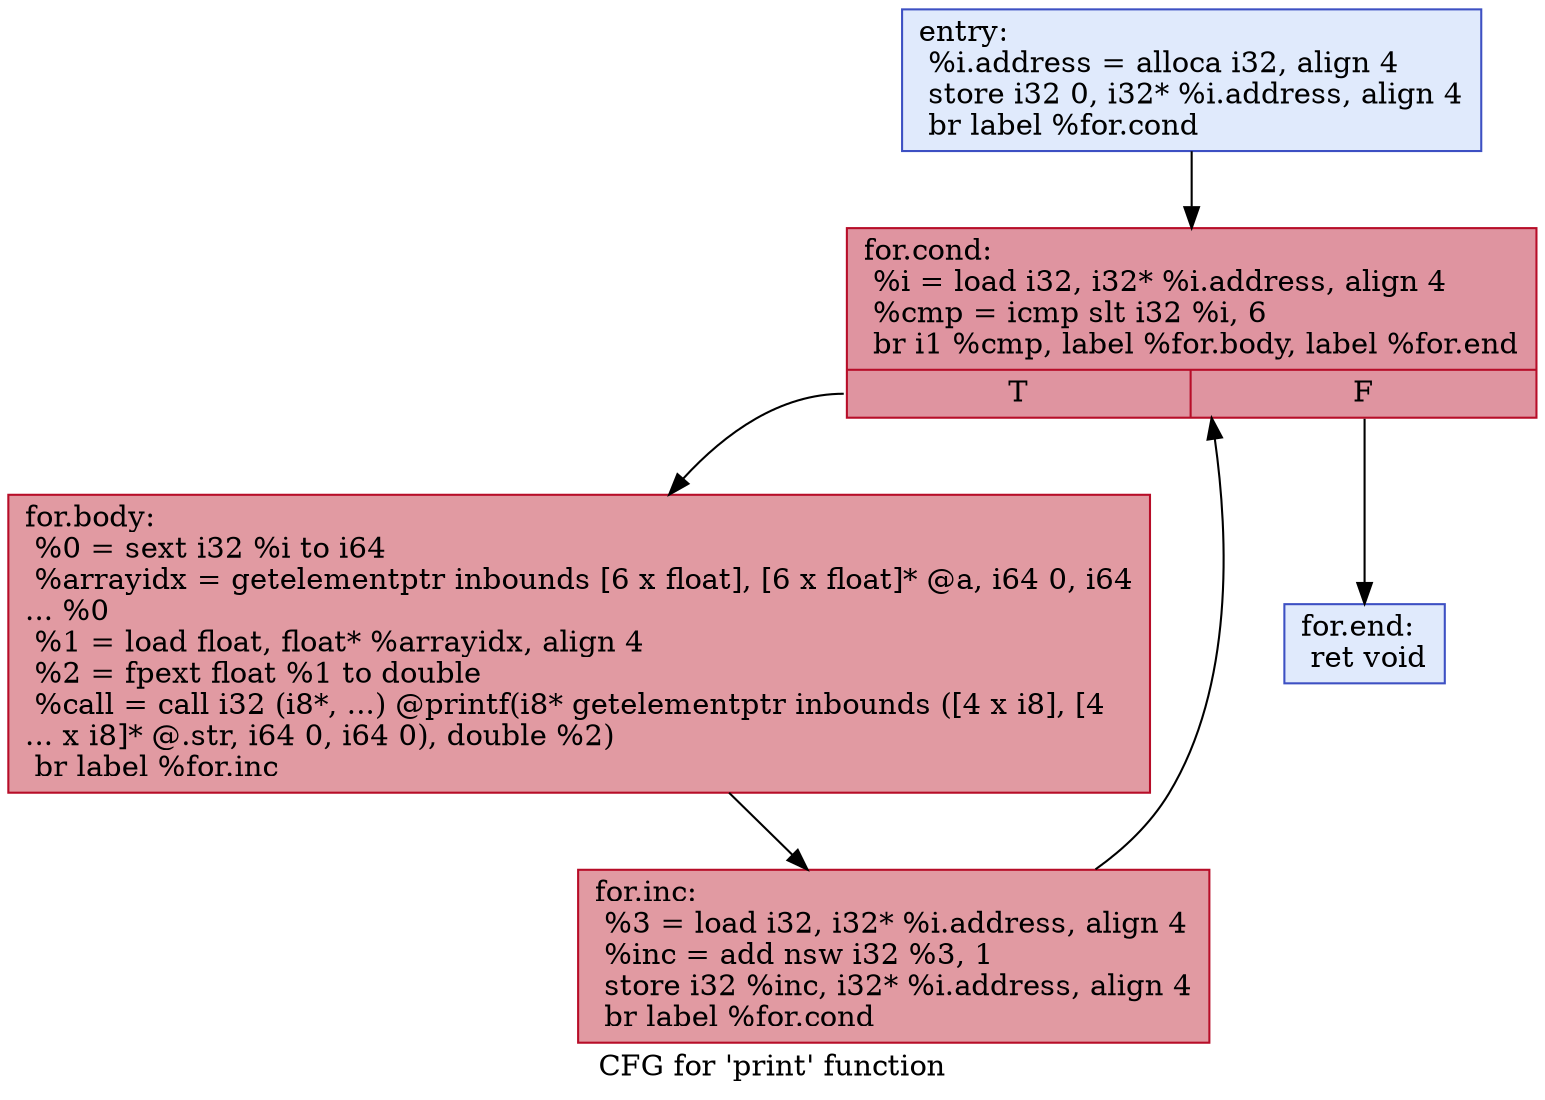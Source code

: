 digraph "CFG for 'print' function" {
	label="CFG for 'print' function";

	Node0xdd7a80 [shape=record,color="#3d50c3ff", style=filled, fillcolor="#b9d0f970",label="{entry:\l  %i.address = alloca i32, align 4\l  store i32 0, i32* %i.address, align 4\l  br label %for.cond\l}"];
	Node0xdd7a80 -> Node0xdd7d00;
	Node0xdd7d00 [shape=record,color="#b70d28ff", style=filled, fillcolor="#b70d2870",label="{for.cond:                                         \l  %i = load i32, i32* %i.address, align 4\l  %cmp = icmp slt i32 %i, 6\l  br i1 %cmp, label %for.body, label %for.end\l|{<s0>T|<s1>F}}"];
	Node0xdd7d00:s0 -> Node0xdd7f30;
	Node0xdd7d00:s1 -> Node0xdd7fb0;
	Node0xdd7f30 [shape=record,color="#b70d28ff", style=filled, fillcolor="#bb1b2c70",label="{for.body:                                         \l  %0 = sext i32 %i to i64\l  %arrayidx = getelementptr inbounds [6 x float], [6 x float]* @a, i64 0, i64\l... %0\l  %1 = load float, float* %arrayidx, align 4\l  %2 = fpext float %1 to double\l  %call = call i32 (i8*, ...) @printf(i8* getelementptr inbounds ([4 x i8], [4\l... x i8]* @.str, i64 0, i64 0), double %2)\l  br label %for.inc\l}"];
	Node0xdd7f30 -> Node0xdd87f0;
	Node0xdd87f0 [shape=record,color="#b70d28ff", style=filled, fillcolor="#bb1b2c70",label="{for.inc:                                          \l  %3 = load i32, i32* %i.address, align 4\l  %inc = add nsw i32 %3, 1\l  store i32 %inc, i32* %i.address, align 4\l  br label %for.cond\l}"];
	Node0xdd87f0 -> Node0xdd7d00;
	Node0xdd7fb0 [shape=record,color="#3d50c3ff", style=filled, fillcolor="#b9d0f970",label="{for.end:                                          \l  ret void\l}"];
}

